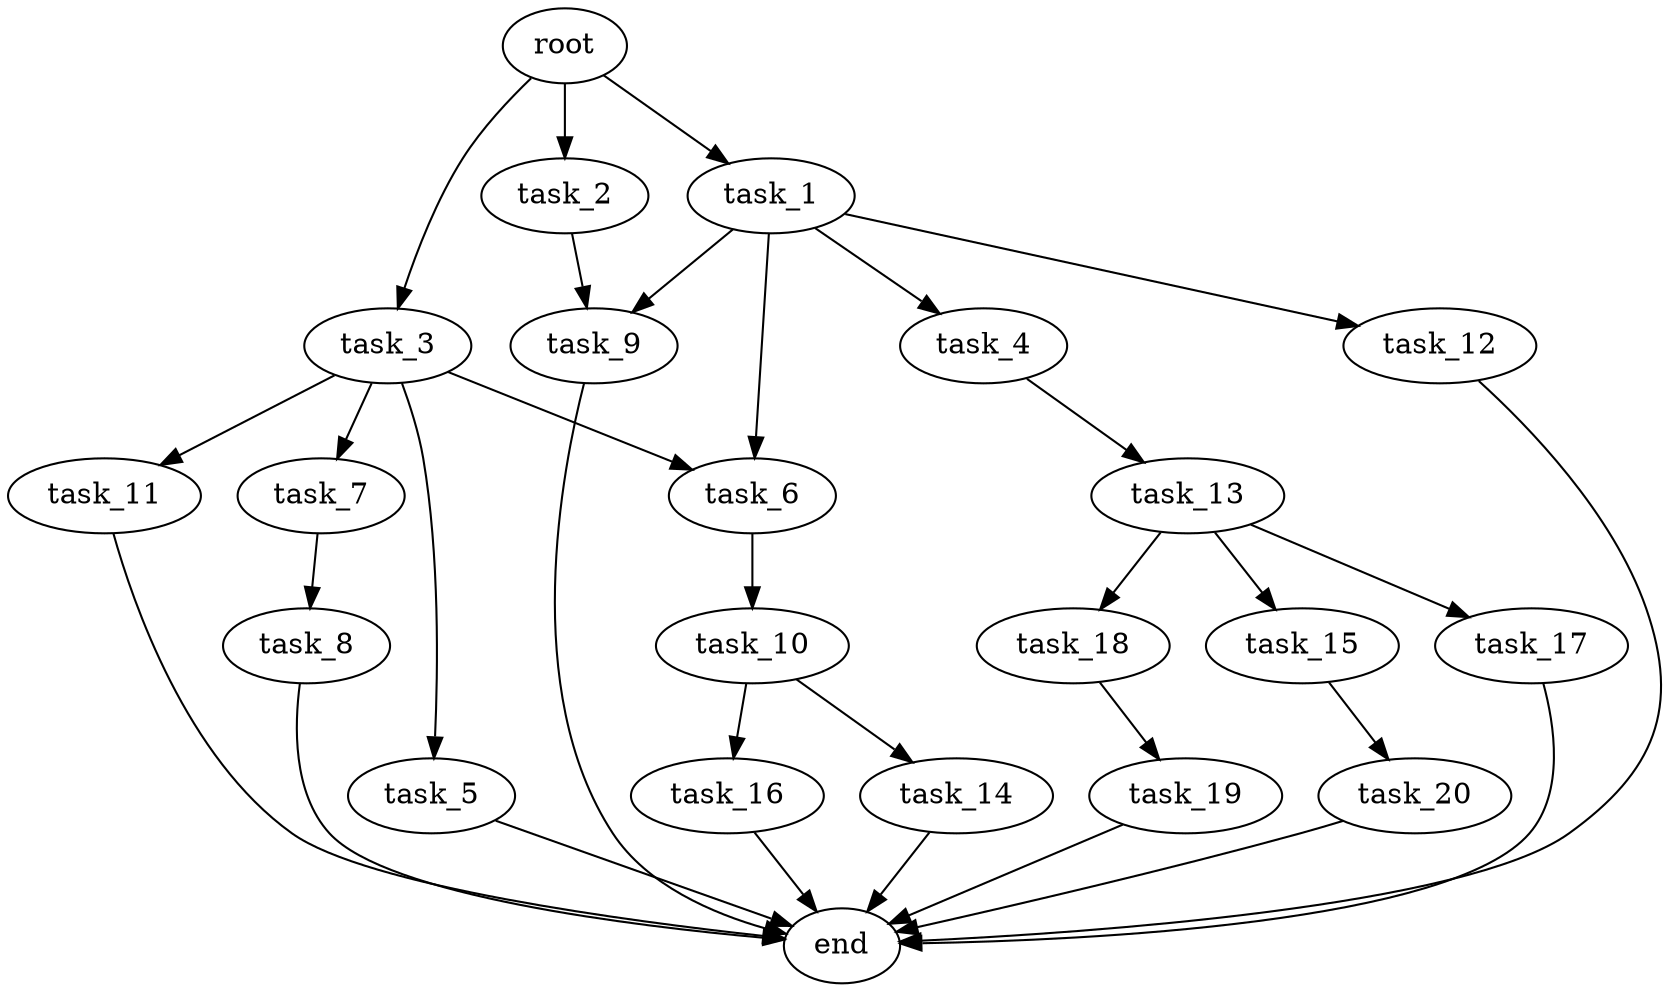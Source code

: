 digraph G {
  root [size="0.000000e+00"];
  task_1 [size="7.817411e+08"];
  task_2 [size="6.337243e+09"];
  task_3 [size="7.981184e+09"];
  task_4 [size="3.125685e+09"];
  task_5 [size="5.286899e+08"];
  task_6 [size="3.436118e+09"];
  task_7 [size="7.785493e+09"];
  task_8 [size="4.689219e+09"];
  task_9 [size="5.127118e+09"];
  task_10 [size="4.692855e+09"];
  task_11 [size="7.338412e+09"];
  task_12 [size="4.210740e+09"];
  task_13 [size="9.605852e+09"];
  task_14 [size="7.982434e+09"];
  task_15 [size="2.892795e+09"];
  task_16 [size="3.542271e+08"];
  task_17 [size="9.228722e+09"];
  task_18 [size="7.494503e+09"];
  task_19 [size="7.269990e+09"];
  task_20 [size="5.637499e+09"];
  end [size="0.000000e+00"];

  root -> task_1 [size="1.000000e-12"];
  root -> task_2 [size="1.000000e-12"];
  root -> task_3 [size="1.000000e-12"];
  task_1 -> task_4 [size="3.125685e+08"];
  task_1 -> task_6 [size="1.718059e+08"];
  task_1 -> task_9 [size="2.563559e+08"];
  task_1 -> task_12 [size="4.210740e+08"];
  task_2 -> task_9 [size="2.563559e+08"];
  task_3 -> task_5 [size="5.286899e+07"];
  task_3 -> task_6 [size="1.718059e+08"];
  task_3 -> task_7 [size="7.785493e+08"];
  task_3 -> task_11 [size="7.338412e+08"];
  task_4 -> task_13 [size="9.605852e+08"];
  task_5 -> end [size="1.000000e-12"];
  task_6 -> task_10 [size="4.692855e+08"];
  task_7 -> task_8 [size="4.689219e+08"];
  task_8 -> end [size="1.000000e-12"];
  task_9 -> end [size="1.000000e-12"];
  task_10 -> task_14 [size="7.982434e+08"];
  task_10 -> task_16 [size="3.542271e+07"];
  task_11 -> end [size="1.000000e-12"];
  task_12 -> end [size="1.000000e-12"];
  task_13 -> task_15 [size="2.892795e+08"];
  task_13 -> task_17 [size="9.228722e+08"];
  task_13 -> task_18 [size="7.494503e+08"];
  task_14 -> end [size="1.000000e-12"];
  task_15 -> task_20 [size="5.637499e+08"];
  task_16 -> end [size="1.000000e-12"];
  task_17 -> end [size="1.000000e-12"];
  task_18 -> task_19 [size="7.269990e+08"];
  task_19 -> end [size="1.000000e-12"];
  task_20 -> end [size="1.000000e-12"];
}
